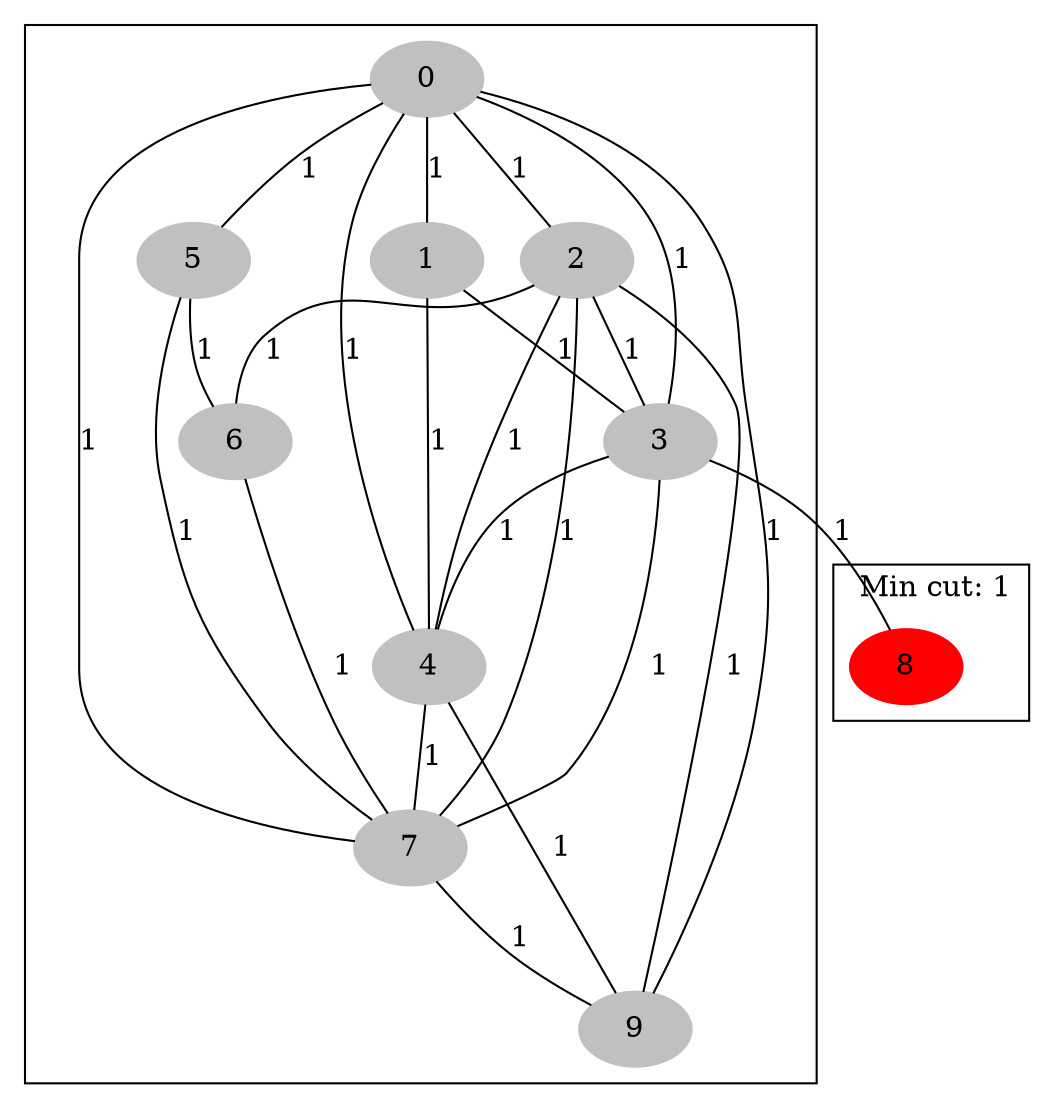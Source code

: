 graph {
0 -- 1[label=1];
0 -- 2[label=1];
0 -- 3[label=1];
0 -- 4[label=1];
0 -- 5[label=1];
0 -- 7[label=1];
0 -- 9[label=1];
1 -- 3[label=1];
1 -- 4[label=1];
2 -- 3[label=1];
2 -- 4[label=1];
2 -- 6[label=1];
2 -- 7[label=1];
2 -- 9[label=1];
3 -- 4[label=1];
3 -- 7[label=1];
3 -- 8[label=1];
4 -- 7[label=1];
4 -- 9[label=1];
5 -- 6[label=1];
5 -- 7[label=1];
6 -- 7[label=1];
7 -- 9[label=1];

subgraph cluster_R { 
label = " Min cut: 1";
rankdir = LR;8 [style=filled,color=red];
}
subgraph cluster_M { 
0 [style=filled,color=gray];
1 [style=filled,color=gray];
2 [style=filled,color=gray];
3 [style=filled,color=gray];
4 [style=filled,color=gray];
5 [style=filled,color=gray];
6 [style=filled,color=gray];
7 [style=filled,color=gray];
9 [style=filled,color=gray];
}
}
